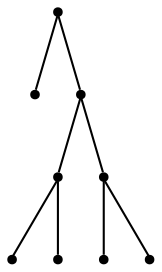graph {
  node [shape=point,comment="{\"directed\":false,\"doi\":\"10.4230/LIPIcs.GD.2024.30\",\"figure\":\"10 (7)\"}"]

  v0 [pos="665.2374171050103,2490.776271128934"]
  v1 [pos="731.9224504926791,2424.107230015008"]
  v2 [pos="665.2374171050103,2357.438188901083"]
  v3 [pos="698.5840675260806,2290.769147787157"]
  v4 [pos="631.8990341384119,2290.769147787157"]
  v5 [pos="598.5523837173416,2424.107230015008"]
  v6 [pos="531.8673582791482,2357.438188901083"]
  v7 [pos="498.52897531254996,2290.769147787157"]
  v8 [pos="565.2140007507431,2290.769147787157"]

  v0 -- v1 [id="-1",pos="665.2374171050103,2490.776271128934 731.9224504926791,2424.107230015008 731.9224504926791,2424.107230015008 731.9224504926791,2424.107230015008"]
  v6 -- v8 [id="-2",pos="531.8673582791482,2357.438188901083 565.2140007507431,2290.769147787157 565.2140007507431,2290.769147787157 565.2140007507431,2290.769147787157"]
  v6 -- v7 [id="-3",pos="531.8673582791482,2357.438188901083 498.52897531254996,2290.769147787157 498.52897531254996,2290.769147787157 498.52897531254996,2290.769147787157"]
  v5 -- v6 [id="-4",pos="598.5523837173416,2424.107230015008 531.8673582791482,2357.438188901083 531.8673582791482,2357.438188901083 531.8673582791482,2357.438188901083"]
  v5 -- v2 [id="-5",pos="598.5523837173416,2424.107230015008 665.2374171050103,2357.438188901083 665.2374171050103,2357.438188901083 665.2374171050103,2357.438188901083"]
  v0 -- v5 [id="-6",pos="665.2374171050103,2490.776271128934 598.5523837173416,2424.107230015008 598.5523837173416,2424.107230015008 598.5523837173416,2424.107230015008"]
  v2 -- v4 [id="-7",pos="665.2374171050103,2357.438188901083 631.8990341384119,2290.769147787157 631.8990341384119,2290.769147787157 631.8990341384119,2290.769147787157"]
  v2 -- v3 [id="-8",pos="665.2374171050103,2357.438188901083 698.5840675260806,2290.769147787157 698.5840675260806,2290.769147787157 698.5840675260806,2290.769147787157"]
}